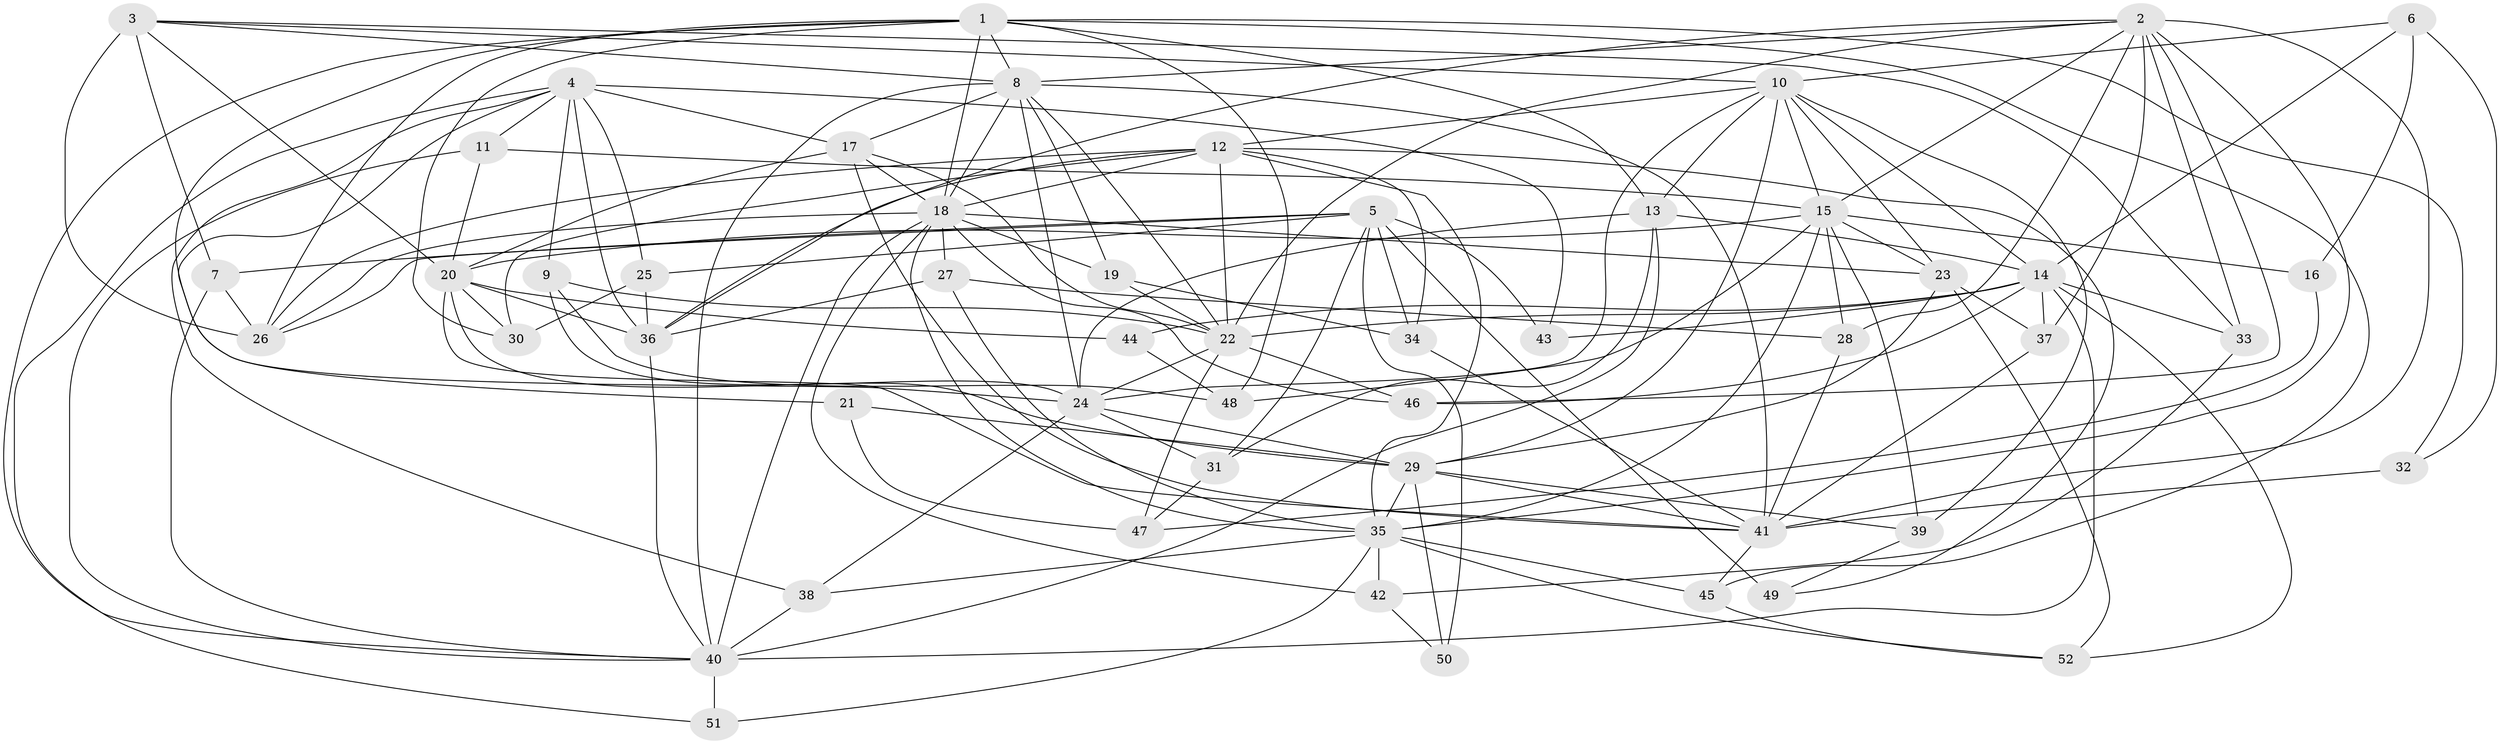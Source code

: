 // original degree distribution, {4: 1.0}
// Generated by graph-tools (version 1.1) at 2025/53/03/04/25 22:53:53]
// undirected, 52 vertices, 156 edges
graph export_dot {
  node [color=gray90,style=filled];
  1;
  2;
  3;
  4;
  5;
  6;
  7;
  8;
  9;
  10;
  11;
  12;
  13;
  14;
  15;
  16;
  17;
  18;
  19;
  20;
  21;
  22;
  23;
  24;
  25;
  26;
  27;
  28;
  29;
  30;
  31;
  32;
  33;
  34;
  35;
  36;
  37;
  38;
  39;
  40;
  41;
  42;
  43;
  44;
  45;
  46;
  47;
  48;
  49;
  50;
  51;
  52;
  1 -- 8 [weight=1.0];
  1 -- 13 [weight=1.0];
  1 -- 18 [weight=1.0];
  1 -- 24 [weight=1.0];
  1 -- 26 [weight=1.0];
  1 -- 30 [weight=1.0];
  1 -- 32 [weight=1.0];
  1 -- 40 [weight=1.0];
  1 -- 45 [weight=1.0];
  1 -- 48 [weight=1.0];
  2 -- 8 [weight=1.0];
  2 -- 15 [weight=1.0];
  2 -- 22 [weight=1.0];
  2 -- 28 [weight=1.0];
  2 -- 33 [weight=1.0];
  2 -- 35 [weight=1.0];
  2 -- 36 [weight=1.0];
  2 -- 37 [weight=1.0];
  2 -- 41 [weight=1.0];
  2 -- 46 [weight=1.0];
  3 -- 7 [weight=1.0];
  3 -- 8 [weight=1.0];
  3 -- 10 [weight=1.0];
  3 -- 20 [weight=1.0];
  3 -- 26 [weight=3.0];
  3 -- 33 [weight=1.0];
  4 -- 9 [weight=1.0];
  4 -- 11 [weight=1.0];
  4 -- 17 [weight=1.0];
  4 -- 21 [weight=2.0];
  4 -- 25 [weight=1.0];
  4 -- 36 [weight=2.0];
  4 -- 38 [weight=1.0];
  4 -- 43 [weight=2.0];
  4 -- 51 [weight=1.0];
  5 -- 7 [weight=1.0];
  5 -- 25 [weight=1.0];
  5 -- 26 [weight=1.0];
  5 -- 31 [weight=1.0];
  5 -- 34 [weight=1.0];
  5 -- 43 [weight=1.0];
  5 -- 49 [weight=4.0];
  5 -- 50 [weight=2.0];
  6 -- 10 [weight=1.0];
  6 -- 14 [weight=1.0];
  6 -- 16 [weight=1.0];
  6 -- 32 [weight=1.0];
  7 -- 26 [weight=1.0];
  7 -- 40 [weight=1.0];
  8 -- 17 [weight=2.0];
  8 -- 18 [weight=1.0];
  8 -- 19 [weight=1.0];
  8 -- 22 [weight=1.0];
  8 -- 24 [weight=1.0];
  8 -- 40 [weight=1.0];
  8 -- 41 [weight=2.0];
  9 -- 22 [weight=1.0];
  9 -- 24 [weight=1.0];
  9 -- 48 [weight=1.0];
  10 -- 12 [weight=2.0];
  10 -- 13 [weight=1.0];
  10 -- 14 [weight=2.0];
  10 -- 15 [weight=1.0];
  10 -- 23 [weight=1.0];
  10 -- 24 [weight=1.0];
  10 -- 29 [weight=1.0];
  10 -- 39 [weight=1.0];
  11 -- 15 [weight=1.0];
  11 -- 20 [weight=1.0];
  11 -- 40 [weight=1.0];
  12 -- 18 [weight=1.0];
  12 -- 22 [weight=1.0];
  12 -- 26 [weight=1.0];
  12 -- 30 [weight=1.0];
  12 -- 34 [weight=1.0];
  12 -- 35 [weight=1.0];
  12 -- 36 [weight=1.0];
  12 -- 49 [weight=1.0];
  13 -- 14 [weight=1.0];
  13 -- 24 [weight=2.0];
  13 -- 31 [weight=1.0];
  13 -- 40 [weight=2.0];
  14 -- 22 [weight=1.0];
  14 -- 33 [weight=1.0];
  14 -- 37 [weight=1.0];
  14 -- 40 [weight=1.0];
  14 -- 43 [weight=1.0];
  14 -- 44 [weight=1.0];
  14 -- 46 [weight=1.0];
  14 -- 52 [weight=1.0];
  15 -- 16 [weight=2.0];
  15 -- 20 [weight=2.0];
  15 -- 23 [weight=1.0];
  15 -- 28 [weight=1.0];
  15 -- 35 [weight=1.0];
  15 -- 39 [weight=1.0];
  15 -- 48 [weight=1.0];
  16 -- 47 [weight=1.0];
  17 -- 18 [weight=1.0];
  17 -- 20 [weight=2.0];
  17 -- 22 [weight=1.0];
  17 -- 41 [weight=1.0];
  18 -- 19 [weight=1.0];
  18 -- 23 [weight=1.0];
  18 -- 26 [weight=1.0];
  18 -- 27 [weight=1.0];
  18 -- 35 [weight=1.0];
  18 -- 40 [weight=1.0];
  18 -- 42 [weight=1.0];
  18 -- 46 [weight=1.0];
  19 -- 22 [weight=1.0];
  19 -- 34 [weight=1.0];
  20 -- 29 [weight=1.0];
  20 -- 30 [weight=1.0];
  20 -- 36 [weight=1.0];
  20 -- 41 [weight=1.0];
  20 -- 44 [weight=2.0];
  21 -- 29 [weight=1.0];
  21 -- 47 [weight=1.0];
  22 -- 24 [weight=1.0];
  22 -- 46 [weight=1.0];
  22 -- 47 [weight=1.0];
  23 -- 29 [weight=1.0];
  23 -- 37 [weight=1.0];
  23 -- 52 [weight=1.0];
  24 -- 29 [weight=1.0];
  24 -- 31 [weight=1.0];
  24 -- 38 [weight=1.0];
  25 -- 30 [weight=1.0];
  25 -- 36 [weight=1.0];
  27 -- 28 [weight=1.0];
  27 -- 35 [weight=1.0];
  27 -- 36 [weight=1.0];
  28 -- 41 [weight=1.0];
  29 -- 35 [weight=2.0];
  29 -- 39 [weight=1.0];
  29 -- 41 [weight=1.0];
  29 -- 50 [weight=1.0];
  31 -- 47 [weight=1.0];
  32 -- 41 [weight=2.0];
  33 -- 42 [weight=1.0];
  34 -- 41 [weight=1.0];
  35 -- 38 [weight=1.0];
  35 -- 42 [weight=1.0];
  35 -- 45 [weight=1.0];
  35 -- 51 [weight=1.0];
  35 -- 52 [weight=1.0];
  36 -- 40 [weight=1.0];
  37 -- 41 [weight=1.0];
  38 -- 40 [weight=1.0];
  39 -- 49 [weight=1.0];
  40 -- 51 [weight=2.0];
  41 -- 45 [weight=1.0];
  42 -- 50 [weight=1.0];
  44 -- 48 [weight=1.0];
  45 -- 52 [weight=1.0];
}
